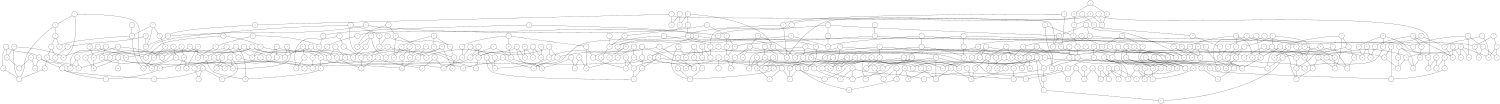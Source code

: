 graph G { 
 overlap=false; 
 size = "10,10"; 
node [shape=circle, fixedsize=true, fontsize=5, width=.50, height=.50];
0[ pos = "6.5252,2.66411", label = "0" ]
1[ pos = "5.94359,1.96577", label = "1" ]
2[ pos = "1.63395,4.13064", label = "2" ]
3[ pos = "4.22576,7.44693", label = "3" ]
4[ pos = "8.48905,7.06978", label = "4" ]
5[ pos = "6.04843,4.93591", label = "5" ]
6[ pos = "5.926,2.14708", label = "6" ]
7[ pos = "8.92168,5.17478", label = "7" ]
8[ pos = "5.95537,7.43413", label = "8" ]
9[ pos = "6.53644,2.56066", label = "9" ]
10[ pos = "2.6232,4.38915", label = "10" ]
11[ pos = "5.83148,4.42104", label = "11" ]
12[ pos = "2.94914,8.19118", label = "12" ]
13[ pos = "2.45885,5.0214", label = "13" ]
14[ pos = "9.45732,5.22282", label = "14" ]
15[ pos = "9.53013,5.98252", label = "15" ]
16[ pos = "7.88692,5.47372", label = "16" ]
17[ pos = "7.94829,9.52087", label = "17" ]
18[ pos = "9.60436,2.17405", label = "18" ]
19[ pos = "6.9678,8.09341", label = "19" ]
20[ pos = "9.24383,3.01623", label = "20" ]
21[ pos = "3.02933,5.16983", label = "21" ]
22[ pos = "5.16332,1.95101", label = "22" ]
23[ pos = "0.344608,1.11869", label = "23" ]
24[ pos = "9.38514,6.88104", label = "24" ]
25[ pos = "3.67934,2.00834", label = "25" ]
26[ pos = "1.27019,9.51082", label = "26" ]
27[ pos = "6.42938,4.21933", label = "27" ]
28[ pos = "7.702,8.88823", label = "28" ]
29[ pos = "9.24073,7.15932", label = "29" ]
30[ pos = "4.11105,8.77087", label = "30" ]
31[ pos = "3.14184,1.99797", label = "31" ]
32[ pos = "4.24459,1.09013", label = "32" ]
33[ pos = "1.51885,3.84895", label = "33" ]
34[ pos = "3.26418,8.48665", label = "34" ]
35[ pos = "1.94236,2.50801", label = "35" ]
36[ pos = "1.50288,4.97169", label = "36" ]
37[ pos = "7.67784,6.6662", label = "37" ]
38[ pos = "6.9227,8.02245", label = "38" ]
39[ pos = "7.78488,6.30784", label = "39" ]
40[ pos = "4.90349,1.46423", label = "40" ]
41[ pos = "8.31618,6.17368", label = "41" ]
42[ pos = "0.975046,4.74556", label = "42" ]
43[ pos = "0.393016,8.67705", label = "43" ]
44[ pos = "3.63378,9.63375", label = "44" ]
45[ pos = "5.83637,7.74483", label = "45" ]
46[ pos = "8.40461,8.97821", label = "46" ]
47[ pos = "9.7428,2.6492", label = "47" ]
48[ pos = "0.0683344,1.26165", label = "48" ]
49[ pos = "6.49815,3.33251", label = "49" ]
50[ pos = "9.74829,8.44052", label = "50" ]
51[ pos = "5.84052,1.25117", label = "51" ]
52[ pos = "3.41221,3.51836", label = "52" ]
53[ pos = "7.91737,0.334908", label = "53" ]
54[ pos = "1.54081,5.70225", label = "54" ]
55[ pos = "6.64275,6.4443", label = "55" ]
56[ pos = "7.16648,4.95893", label = "56" ]
57[ pos = "2.61799,8.14153", label = "57" ]
58[ pos = "9.70448,3.011", label = "58" ]
59[ pos = "6.81857,3.33826", label = "59" ]
60[ pos = "2.64475,2.65494", label = "60" ]
61[ pos = "1.08309,1.04936", label = "61" ]
62[ pos = "1.63315,0.825894", label = "62" ]
63[ pos = "3.69856,1.70149", label = "63" ]
64[ pos = "2.08754,0.196715", label = "64" ]
65[ pos = "5.034,1.83583", label = "65" ]
66[ pos = "8.63723,0.874514", label = "66" ]
67[ pos = "3.08701,2.04944", label = "67" ]
68[ pos = "4.39287,1.00438", label = "68" ]
69[ pos = "2.38435,5.93368", label = "69" ]
70[ pos = "6.70663,9.02709", label = "70" ]
71[ pos = "2.37798,3.87311", label = "71" ]
72[ pos = "3.98602,4.99597", label = "72" ]
73[ pos = "2.01464,3.6905", label = "73" ]
74[ pos = "8.00697,8.83321", label = "74" ]
75[ pos = "7.02877,0.651717", label = "75" ]
76[ pos = "1.48815,8.11186", label = "76" ]
77[ pos = "1.70108,3.1213", label = "77" ]
78[ pos = "8.93775,5.39964", label = "78" ]
79[ pos = "4.82279,1.02529", label = "79" ]
80[ pos = "5.59636,9.85679", label = "80" ]
81[ pos = "2.86113,4.23359", label = "81" ]
82[ pos = "0.731299,5.94813", label = "82" ]
83[ pos = "6.28303,5.12417", label = "83" ]
84[ pos = "6.95251,8.66737", label = "84" ]
85[ pos = "1.05785,3.65914", label = "85" ]
86[ pos = "7.69447,3.43583", label = "86" ]
87[ pos = "7.53225,1.68049", label = "87" ]
88[ pos = "8.4318,9.54689", label = "88" ]
89[ pos = "5.37099,6.43877", label = "89" ]
90[ pos = "8.3801,2.39975", label = "90" ]
91[ pos = "7.09049,9.86825", label = "91" ]
92[ pos = "0.511615,8.79157", label = "92" ]
93[ pos = "2.98956,9.44937", label = "93" ]
94[ pos = "4.19121,7.81235", label = "94" ]
95[ pos = "0.474662,9.78757", label = "95" ]
96[ pos = "7.66913,3.33579", label = "96" ]
97[ pos = "4.02116,8.40043", label = "97" ]
98[ pos = "9.28392,0.30419", label = "98" ]
99[ pos = "3.52461,6.23643", label = "99" ]
100[ pos = "8.97156,4.58246", label = "100" ]
101[ pos = "9.89558,6.66603", label = "101" ]
102[ pos = "8.01829,7.42783", label = "102" ]
103[ pos = "8.34652,6.45009", label = "103" ]
104[ pos = "6.97472,3.71751", label = "104" ]
105[ pos = "2.88886,5.35482", label = "105" ]
106[ pos = "6.11726,9.97935", label = "106" ]
107[ pos = "5.22307,6.62887", label = "107" ]
108[ pos = "8.77092,8.21263", label = "108" ]
109[ pos = "6.07824,2.96213", label = "109" ]
110[ pos = "6.02498,6.55291", label = "110" ]
111[ pos = "2.7497,3.69412", label = "111" ]
112[ pos = "9.88869,6.77086", label = "112" ]
113[ pos = "2.09455,9.17262", label = "113" ]
114[ pos = "7.07505,5.61916", label = "114" ]
115[ pos = "5.40905,6.04662", label = "115" ]
116[ pos = "0.201615,5.30462", label = "116" ]
117[ pos = "2.71265,8.21991", label = "117" ]
118[ pos = "2.73245,1.05917", label = "118" ]
119[ pos = "4.67,9.70717", label = "119" ]
120[ pos = "4.77667,7.55887", label = "120" ]
121[ pos = "5.06199,0.893931", label = "121" ]
122[ pos = "7.53822,0.285068", label = "122" ]
123[ pos = "7.52281,6.30913", label = "123" ]
124[ pos = "8.4977,3.60105", label = "124" ]
125[ pos = "9.27126,4.52269", label = "125" ]
126[ pos = "0.153954,2.02096", label = "126" ]
127[ pos = "8.2168,0.0426479", label = "127" ]
128[ pos = "8.79183,0.311355", label = "128" ]
129[ pos = "9.21526,5.86688", label = "129" ]
130[ pos = "5.93051,4.62431", label = "130" ]
131[ pos = "1.9135,6.13213", label = "131" ]
132[ pos = "9.92894,4.62615", label = "132" ]
133[ pos = "4.35204,2.66139", label = "133" ]
134[ pos = "5.68531,9.02204", label = "134" ]
135[ pos = "2.36856,0.461984", label = "135" ]
136[ pos = "6.5809,7.43056", label = "136" ]
137[ pos = "1.35592,4.11912", label = "137" ]
138[ pos = "7.71562,8.87872", label = "138" ]
139[ pos = "0.428254,6.21333", label = "139" ]
140[ pos = "2.47977,9.69952", label = "140" ]
141[ pos = "0.736012,2.63372", label = "141" ]
142[ pos = "1.72048,8.95282", label = "142" ]
143[ pos = "2.67637,0.512309", label = "143" ]
144[ pos = "9.26417,1.89164", label = "144" ]
145[ pos = "6.37919,5.19468", label = "145" ]
146[ pos = "6.51595,8.29269", label = "146" ]
147[ pos = "1.32681,6.44488", label = "147" ]
148[ pos = "2.91884,5.67885", label = "148" ]
149[ pos = "9.10627,8.60415", label = "149" ]
150[ pos = "4.70088,1.47483", label = "150" ]
151[ pos = "9.06614,1.28179", label = "151" ]
152[ pos = "8.90539,0.422053", label = "152" ]
153[ pos = "5.40091,6.62101", label = "153" ]
154[ pos = "9.30077,5.82916", label = "154" ]
155[ pos = "2.83434,1.78054", label = "155" ]
156[ pos = "5.52868,3.57035", label = "156" ]
157[ pos = "4.41427,7.24916", label = "157" ]
158[ pos = "2.52317,7.09064", label = "158" ]
159[ pos = "7.76147,1.78734", label = "159" ]
160[ pos = "8.98227,4.14066", label = "160" ]
161[ pos = "6.98202,5.49822", label = "161" ]
162[ pos = "2.43335,8.30883", label = "162" ]
163[ pos = "1.9431,5.35219", label = "163" ]
164[ pos = "3.98768,1.04938", label = "164" ]
165[ pos = "3.95634,8.68856", label = "165" ]
166[ pos = "2.52421,3.02248", label = "166" ]
167[ pos = "9.97035,1.4296", label = "167" ]
168[ pos = "3.44453,5.37126", label = "168" ]
169[ pos = "8.05061,2.74531", label = "169" ]
170[ pos = "1.20042,0.884952", label = "170" ]
171[ pos = "4.52585,6.7291", label = "171" ]
172[ pos = "4.4553,8.94012", label = "172" ]
173[ pos = "3.97826,6.97847", label = "173" ]
174[ pos = "6.03076,1.73972", label = "174" ]
175[ pos = "8.76581,5.01303", label = "175" ]
176[ pos = "5.88038,5.74783", label = "176" ]
177[ pos = "0.511252,8.31374", label = "177" ]
178[ pos = "4.05667,2.45436", label = "178" ]
179[ pos = "3.66593,8.04435", label = "179" ]
180[ pos = "3.50373,7.62227", label = "180" ]
181[ pos = "6.73291,6.02794", label = "181" ]
182[ pos = "0.644749,6.70326", label = "182" ]
183[ pos = "7.45754,4.08928", label = "183" ]
184[ pos = "2.07452,5.50815", label = "184" ]
185[ pos = "6.83459,3.27494", label = "185" ]
186[ pos = "6.3931,1.36044", label = "186" ]
187[ pos = "0.00403604,0.848405", label = "187" ]
188[ pos = "0.300555,3.98229", label = "188" ]
189[ pos = "7.82688,6.33131", label = "189" ]
190[ pos = "5.72202,6.59269", label = "190" ]
191[ pos = "1.34434,1.6024", label = "191" ]
192[ pos = "2.34052,1.85559", label = "192" ]
193[ pos = "9.91614,6.39719", label = "193" ]
194[ pos = "4.30995,3.58206", label = "194" ]
195[ pos = "4.44154,7.81368", label = "195" ]
196[ pos = "1.20433,1.17445", label = "196" ]
197[ pos = "3.84162,1.84908", label = "197" ]
198[ pos = "7.87772,1.29916", label = "198" ]
199[ pos = "5.93836,9.95224", label = "199" ]
200[ pos = "6.80731,2.77295", label = "200" ]
201[ pos = "3.22718,3.20041", label = "201" ]
202[ pos = "4.13339,3.23121", label = "202" ]
203[ pos = "4.04881,4.43394", label = "203" ]
204[ pos = "7.2135,1.87569", label = "204" ]
205[ pos = "0.765252,2.93552", label = "205" ]
206[ pos = "8.46838,2.10959", label = "206" ]
207[ pos = "4.53792,0.808903", label = "207" ]
208[ pos = "3.96519,4.45406", label = "208" ]
209[ pos = "7.2061,8.27513", label = "209" ]
210[ pos = "8.03612,1.64764", label = "210" ]
211[ pos = "6.08881,9.24045", label = "211" ]
212[ pos = "2.82209,9.93043", label = "212" ]
213[ pos = "1.08953,0.699803", label = "213" ]
214[ pos = "1.22959,7.02789", label = "214" ]
215[ pos = "0.652039,8.03689", label = "215" ]
216[ pos = "9.80084,3.87921", label = "216" ]
217[ pos = "1.2373,3.93422", label = "217" ]
218[ pos = "7.11043,5.28611", label = "218" ]
219[ pos = "8.36817,4.32393", label = "219" ]
220[ pos = "7.16181,9.13342", label = "220" ]
221[ pos = "7.25945,5.63018", label = "221" ]
222[ pos = "1.24301,1.79737", label = "222" ]
223[ pos = "6.43909,5.2082", label = "223" ]
224[ pos = "6.25142,3.64518", label = "224" ]
225[ pos = "3.48333,4.28754", label = "225" ]
226[ pos = "5.29282,9.57214", label = "226" ]
227[ pos = "3.52799,8.11491", label = "227" ]
228[ pos = "9.50257,4.61752", label = "228" ]
229[ pos = "8.81471,0.732161", label = "229" ]
230[ pos = "1.64541,9.46675", label = "230" ]
231[ pos = "8.76906,1.44624", label = "231" ]
232[ pos = "3.34596,0.00635658", label = "232" ]
233[ pos = "5.38047,0.456387", label = "233" ]
234[ pos = "5.29247,3.74864", label = "234" ]
235[ pos = "4.78032,2.45428", label = "235" ]
236[ pos = "2.88205,2.03976", label = "236" ]
237[ pos = "8.08446,4.12506", label = "237" ]
238[ pos = "3.83713,4.52355", label = "238" ]
239[ pos = "9.33326,0.0885531", label = "239" ]
240[ pos = "8.16873,2.81659", label = "240" ]
241[ pos = "4.37609,3.46155", label = "241" ]
242[ pos = "2.38873,7.90408", label = "242" ]
243[ pos = "1.57646,1.89131", label = "243" ]
244[ pos = "2.5216,0.391165", label = "244" ]
245[ pos = "2.62347,4.167", label = "245" ]
246[ pos = "9.85791,1.39252", label = "246" ]
247[ pos = "5.61325,3.20387", label = "247" ]
248[ pos = "1.39888,0.993717", label = "248" ]
249[ pos = "3.66026,6.69135", label = "249" ]
250[ pos = "4.74235,8.44058", label = "250" ]
251[ pos = "9.14563,7.62441", label = "251" ]
252[ pos = "0.480342,7.23009", label = "252" ]
253[ pos = "1.74947,4.31747", label = "253" ]
254[ pos = "1.75364,1.08273", label = "254" ]
255[ pos = "4.40603,9.92237", label = "255" ]
256[ pos = "3.89932,8.78212", label = "256" ]
257[ pos = "3.38392,6.28805", label = "257" ]
258[ pos = "6.6862,4.96037", label = "258" ]
259[ pos = "8.17936,9.2078", label = "259" ]
260[ pos = "5.35154,0.802825", label = "260" ]
261[ pos = "3.3748,5.20945", label = "261" ]
262[ pos = "2.19535,8.98805", label = "262" ]
263[ pos = "8.41332,3.59423", label = "263" ]
264[ pos = "9.98177,2.07359", label = "264" ]
265[ pos = "0.285577,4.72412", label = "265" ]
266[ pos = "0.514165,9.4312", label = "266" ]
267[ pos = "2.34852,0.994507", label = "267" ]
268[ pos = "6.66129,4.09799", label = "268" ]
269[ pos = "5.31198,8.41493", label = "269" ]
270[ pos = "5.18072,9.71801", label = "270" ]
271[ pos = "8.33729,9.08004", label = "271" ]
272[ pos = "8.50012,1.72121", label = "272" ]
273[ pos = "5.36809,5.18632", label = "273" ]
274[ pos = "6.68158,3.54745", label = "274" ]
275[ pos = "4.39412,2.03311", label = "275" ]
276[ pos = "4.35027,7.76892", label = "276" ]
277[ pos = "7.24256,6.54562", label = "277" ]
278[ pos = "6.75697,5.65589", label = "278" ]
279[ pos = "0.139849,6.73874", label = "279" ]
280[ pos = "7.72947,0.425426", label = "280" ]
281[ pos = "1.46285,8.24364", label = "281" ]
282[ pos = "9.85663,3.81138", label = "282" ]
283[ pos = "9.23814,6.51792", label = "283" ]
284[ pos = "7.90937,4.55012", label = "284" ]
285[ pos = "4.93285,3.09009", label = "285" ]
286[ pos = "4.26813,3.27014", label = "286" ]
287[ pos = "2.17013,2.76825", label = "287" ]
288[ pos = "4.99134,7.53822", label = "288" ]
289[ pos = "7.95458,1.67292", label = "289" ]
290[ pos = "1.08567,2.3487", label = "290" ]
291[ pos = "3.70604,5.43595", label = "291" ]
292[ pos = "0.11762,0.948601", label = "292" ]
293[ pos = "1.98157,6.87459", label = "293" ]
294[ pos = "6.60449,2.12142", label = "294" ]
295[ pos = "3.61333,4.33396", label = "295" ]
296[ pos = "2.54684,5.07618", label = "296" ]
297[ pos = "2.5776,2.40347", label = "297" ]
298[ pos = "8.88756,1.81575", label = "298" ]
299[ pos = "8.92139,6.79693", label = "299" ]
300[ pos = "6.36587,3.85424", label = "300" ]
301[ pos = "9.88702,0.634001", label = "301" ]
302[ pos = "7.12437,2.05715", label = "302" ]
303[ pos = "3.40226,2.11572", label = "303" ]
304[ pos = "9.59538,1.35683", label = "304" ]
305[ pos = "3.78864,0.681046", label = "305" ]
306[ pos = "3.70553,7.49468", label = "306" ]
307[ pos = "6.11699,3.82315", label = "307" ]
308[ pos = "8.44328,8.09856", label = "308" ]
309[ pos = "0.697744,5.04777", label = "309" ]
310[ pos = "0.219974,4.31107", label = "310" ]
311[ pos = "9.38173,2.76682", label = "311" ]
312[ pos = "9.38725,1.95933", label = "312" ]
313[ pos = "5.17029,8.27481", label = "313" ]
314[ pos = "3.77508,4.09168", label = "314" ]
315[ pos = "5.07173,0.140951", label = "315" ]
316[ pos = "7.94591,4.95876", label = "316" ]
317[ pos = "0.774952,5.07029", label = "317" ]
318[ pos = "7.01591,4.17721", label = "318" ]
319[ pos = "7.18601,6.61128", label = "319" ]
320[ pos = "5.53404,0.974648", label = "320" ]
321[ pos = "7.29233,9.23958", label = "321" ]
322[ pos = "8.46933,3.40932", label = "322" ]
323[ pos = "3.06273,6.91261", label = "323" ]
324[ pos = "1.50788,3.76047", label = "324" ]
325[ pos = "1.96037,1.72785", label = "325" ]
326[ pos = "8.07154,1.3421", label = "326" ]
327[ pos = "4.49467,7.45879", label = "327" ]
328[ pos = "3.30144,9.66496", label = "328" ]
329[ pos = "5.7336,7.07652", label = "329" ]
330[ pos = "3.75663,0.805334", label = "330" ]
331[ pos = "7.21747,1.70255", label = "331" ]
332[ pos = "5.76409,7.99242", label = "332" ]
333[ pos = "6.77284,2.78", label = "333" ]
334[ pos = "2.16963,3.95884", label = "334" ]
335[ pos = "9.39128,7.70367", label = "335" ]
336[ pos = "4.93349,6.68361", label = "336" ]
337[ pos = "6.94325,3.40282", label = "337" ]
338[ pos = "0.0929287,0.00597504", label = "338" ]
339[ pos = "0.315424,1.60081", label = "339" ]
340[ pos = "3.76645,2.2758", label = "340" ]
341[ pos = "3.32866,1.83799", label = "341" ]
342[ pos = "3.6179,7.82333", label = "342" ]
343[ pos = "9.29678,6.91934", label = "343" ]
344[ pos = "7.48829,5.03038", label = "344" ]
345[ pos = "3.99585,1.24492", label = "345" ]
346[ pos = "5.83572,1.21332", label = "346" ]
347[ pos = "2.94747,1.59981", label = "347" ]
348[ pos = "9.20574,9.72031", label = "348" ]
349[ pos = "4.3798,1.37537", label = "349" ]
350[ pos = "3.67915,3.77108", label = "350" ]
351[ pos = "9.07904,8.61264", label = "351" ]
352[ pos = "0.454692,6.02228", label = "352" ]
353[ pos = "2.01546,0.547621", label = "353" ]
354[ pos = "6.02826,2.33088", label = "354" ]
355[ pos = "2.14843,9.79471", label = "355" ]
356[ pos = "4.60668,5.47709", label = "356" ]
357[ pos = "1.6327,8.22458", label = "357" ]
358[ pos = "3.30042,0.929482", label = "358" ]
359[ pos = "5.14392,0.788704", label = "359" ]
360[ pos = "5.95987,9.13977", label = "360" ]
361[ pos = "2.03362,1.79558", label = "361" ]
362[ pos = "0.353095,4.98109", label = "362" ]
363[ pos = "3.39539,9.55884", label = "363" ]
364[ pos = "4.7014,7.77519", label = "364" ]
365[ pos = "0.934203,8.38055", label = "365" ]
366[ pos = "1.54628,0.0132406", label = "366" ]
367[ pos = "6.99319,2.00097", label = "367" ]
368[ pos = "6.03552,9.00865", label = "368" ]
369[ pos = "2.54859,2.06378", label = "369" ]
370[ pos = "1.33953,4.69702", label = "370" ]
371[ pos = "1.85849,5.94621", label = "371" ]
372[ pos = "0.174108,3.49119", label = "372" ]
373[ pos = "4.1708,3.47453", label = "373" ]
374[ pos = "4.42067,9.31472", label = "374" ]
375[ pos = "4.26323,0.380533", label = "375" ]
376[ pos = "8.45449,6.29685", label = "376" ]
377[ pos = "2.17612,8.80758", label = "377" ]
378[ pos = "1.27794,5.5715", label = "378" ]
379[ pos = "8.36642,5.97934", label = "379" ]
380[ pos = "3.3467,9.30062", label = "380" ]
381[ pos = "4.35989,4.89297", label = "381" ]
382[ pos = "9.31386,1.35307", label = "382" ]
383[ pos = "6.89394,5.34939", label = "383" ]
384[ pos = "0.361722,9.44254", label = "384" ]
385[ pos = "7.41317,1.70125", label = "385" ]
386[ pos = "4.13955,9.27166", label = "386" ]
387[ pos = "7.64747,4.31366", label = "387" ]
388[ pos = "2.76284,1.81826", label = "388" ]
389[ pos = "7.78819,7.18351", label = "389" ]
390[ pos = "1.13298,2.05142", label = "390" ]
391[ pos = "7.56404,9.58747", label = "391" ]
392[ pos = "8.34827,9.74016", label = "392" ]
393[ pos = "8.39505,9.62622", label = "393" ]
394[ pos = "5.31166,6.76147", label = "394" ]
395[ pos = "5.60556,8.65836", label = "395" ]
396[ pos = "6.0621,9.96544", label = "396" ]
397[ pos = "3.55134,5.37596", label = "397" ]
398[ pos = "1.31852,0.445281", label = "398" ]
399[ pos = "0.72535,1.68024", label = "399" ]
400[ pos = "9.88782,8.13852", label = "400" ]
401[ pos = "3.38149,4.02737", label = "401" ]
402[ pos = "7.41018,1.02896", label = "402" ]
403[ pos = "8.34103,0.173018", label = "403" ]
404[ pos = "2.84723,6.12922", label = "404" ]
405[ pos = "7.35653,3.9802", label = "405" ]
406[ pos = "8.18064,4.92057", label = "406" ]
407[ pos = "3.56767,6.52891", label = "407" ]
408[ pos = "4.66073,1.96273", label = "408" ]
409[ pos = "6.15513,9.9724", label = "409" ]
410[ pos = "8.7242,1.76069", label = "410" ]
411[ pos = "8.63076,4.7863", label = "411" ]
412[ pos = "1.72613,2.1821", label = "412" ]
413[ pos = "0.162263,3.04465", label = "413" ]
414[ pos = "2.62738,0.887613", label = "414" ]
415[ pos = "4.72489,2.51519", label = "415" ]
416[ pos = "9.02613,8.10639", label = "416" ]
417[ pos = "6.54256,6.43631", label = "417" ]
418[ pos = "9.13535,4.88359", label = "418" ]
419[ pos = "6.60933,1.98257", label = "419" ]
420[ pos = "1.01282,3.96586", label = "420" ]
421[ pos = "5.96278,9.19346", label = "421" ]
422[ pos = "8.88643,9.53045", label = "422" ]
423[ pos = "5.72237,3.54716", label = "423" ]
424[ pos = "1.49318,1.87751", label = "424" ]
425[ pos = "3.51956,0.217382", label = "425" ]
426[ pos = "3.6382,2.15031", label = "426" ]
427[ pos = "5.00368,5.36433", label = "427" ]
428[ pos = "4.33241,5.16595", label = "428" ]
429[ pos = "8.40898,6.95979", label = "429" ]
430[ pos = "6.05356,3.13388", label = "430" ]
431[ pos = "9.47498,5.07969", label = "431" ]
432[ pos = "1.24026,6.01754", label = "432" ]
433[ pos = "1.516,0.375608", label = "433" ]
434[ pos = "0.901135,8.12533", label = "434" ]
435[ pos = "2.35818,1.91395", label = "435" ]
436[ pos = "2.09118,8.32096", label = "436" ]
437[ pos = "1.10741,0.977609", label = "437" ]
438[ pos = "7.85141,6.82978", label = "438" ]
439[ pos = "4.52477,9.34459", label = "439" ]
440[ pos = "8.70729,8.04433", label = "440" ]
441[ pos = "9.56197,2.34548", label = "441" ]
442[ pos = "0.194641,4.56565", label = "442" ]
443[ pos = "7.70982,4.52705", label = "443" ]
444[ pos = "9.7316,6.1188", label = "444" ]
445[ pos = "1.48684,5.78516", label = "445" ]
446[ pos = "9.25267,0.961814", label = "446" ]
447[ pos = "0.864848,0.492935", label = "447" ]
448[ pos = "6.97935,2.38085", label = "448" ]
449[ pos = "0.868543,7.88049", label = "449" ]
450[ pos = "0.506173,3.22672", label = "450" ]
451[ pos = "9.79444,2.59735", label = "451" ]
452[ pos = "1.54768,0.901849", label = "452" ]
453[ pos = "3.57496,9.3991", label = "453" ]
454[ pos = "7.73163,8.09973", label = "454" ]
455[ pos = "8.74369,6.43892", label = "455" ]
456[ pos = "6.14406,8.30566", label = "456" ]
457[ pos = "8.7844,6.3387", label = "457" ]
458[ pos = "2.87131,6.49422", label = "458" ]
459[ pos = "0.865749,2.60291", label = "459" ]
460[ pos = "2.61302,2.35259", label = "460" ]
461[ pos = "8.38807,1.86569", label = "461" ]
462[ pos = "3.3144,9.25292", label = "462" ]
463[ pos = "2.35863,0.293753", label = "463" ]
464[ pos = "1.63376,3.22717", label = "464" ]
465[ pos = "8.17424,2.13994", label = "465" ]
466[ pos = "6.4539,7.96868", label = "466" ]
467[ pos = "4.73729,8.00158", label = "467" ]
468[ pos = "8.87053,8.31225", label = "468" ]
469[ pos = "7.40067,6.60216", label = "469" ]
470[ pos = "6.41198,6.14436", label = "470" ]
471[ pos = "3.04108,2.55604", label = "471" ]
472[ pos = "4.45002,1.82549", label = "472" ]
473[ pos = "8.89474,7.32133", label = "473" ]
474[ pos = "8.31971,9.76049", label = "474" ]
475[ pos = "9.92424,0.932724", label = "475" ]
476[ pos = "2.11308,8.31231", label = "476" ]
477[ pos = "2.79842,5.42747", label = "477" ]
478[ pos = "7.56522,5.15704", label = "478" ]
479[ pos = "5.72123,9.19899", label = "479" ]
480[ pos = "8.38421,3.89547", label = "480" ]
481[ pos = "1.33892,4.83811", label = "481" ]
482[ pos = "1.86415,6.07621", label = "482" ]
483[ pos = "2.83969,0.734684", label = "483" ]
484[ pos = "4.38847,0.240364", label = "484" ]
485[ pos = "7.33685,0.800451", label = "485" ]
486[ pos = "6.38472,0.37793", label = "486" ]
487[ pos = "3.35649,0.834742", label = "487" ]
488[ pos = "2.20342,2.25124", label = "488" ]
489[ pos = "8.15607,0.523121", label = "489" ]
490[ pos = "2.01173,8.08031", label = "490" ]
491[ pos = "1.45585,4.1248", label = "491" ]
492[ pos = "6.39262,4.25426", label = "492" ]
493[ pos = "9.55227,3.95784", label = "493" ]
494[ pos = "9.4113,5.2735", label = "494" ]
495[ pos = "3.15683,7.79552", label = "495" ]
496[ pos = "9.16897,4.49575", label = "496" ]
497[ pos = "2.63363,1.03312", label = "497" ]
498[ pos = "0.571965,5.47332", label = "498" ]
499[ pos = "1.76781,4.96043", label = "499" ]
0--9;
0--109;
0--333;
1--6;
1--22;
1--174;
2--253;
2--491;
3--306;
3--327;
4--102;
4--299;
4--429;
4--473;
5--83;
5--130;
5--273;
6--354;
7--78;
7--175;
7--418;
8--45;
8--136;
8--329;
9--294;
9--354;
10--13;
10--245;
11--130;
11--492;
12--34;
12--117;
12--495;
13--163;
13--296;
14--431;
14--494;
15--154;
15--283;
15--444;
16--379;
16--478;
17--259;
17--391;
17--474;
18--264;
18--312;
18--441;
19--38;
19--209;
20--311;
20--322;
21--105;
21--261;
22--65;
23--48;
23--292;
24--112;
24--283;
24--343;
25--197;
25--426;
26--230;
26--266;
27--268;
27--300;
27--492;
28--138;
28--321;
29--343;
29--473;
30--165;
30--172;
31--67;
31--303;
31--341;
32--68;
32--164;
32--349;
33--324;
33--491;
34--227;
34--256;
35--287;
35--412;
35--488;
36--378;
36--481;
36--499;
37--189;
37--438;
37--469;
38--466;
39--123;
39--189;
40--65;
40--79;
40--150;
41--189;
41--376;
41--379;
42--317;
42--370;
43--92;
43--177;
44--453;
45--332;
46--271;
46--351;
47--58;
47--311;
47--451;
48--339;
49--224;
49--274;
49--430;
50--149;
50--400;
51--174;
51--346;
52--111;
52--201;
52--350;
53--127;
53--280;
53--489;
54--163;
54--371;
54--378;
54--445;
55--136;
55--319;
55--417;
56--218;
56--344;
57--117;
57--162;
57--242;
58--282;
59--185;
59--274;
59--337;
60--166;
60--297;
60--471;
61--196;
61--437;
62--353;
62--433;
62--452;
63--197;
63--345;
64--353;
64--366;
64--463;
65--408;
66--229;
66--231;
66--489;
67--236;
67--471;
68--207;
69--131;
69--404;
70--84;
70--211;
70--220;
71--111;
71--245;
71--334;
72--238;
72--291;
72--428;
73--324;
73--334;
74--138;
74--259;
75--186;
75--485;
75--486;
76--281;
77--287;
77--464;
78--129;
78--379;
78--494;
79--121;
79--207;
80--199;
80--226;
81--245;
81--401;
82--352;
82--432;
82--498;
83--145;
83--176;
84--209;
85--420;
85--450;
86--96;
86--263;
86--405;
87--159;
87--385;
88--259;
88--393;
88--422;
89--115;
89--153;
90--206;
90--240;
91--391;
91--409;
92--266;
93--212;
93--328;
93--462;
94--276;
94--342;
95--266;
96--169;
97--165;
97--179;
98--152;
98--239;
98--301;
99--257;
99--291;
99--407;
100--411;
100--418;
100--496;
101--112;
101--193;
102--389;
102--454;
103--376;
103--429;
104--318;
104--337;
105--477;
106--396;
106--409;
107--336;
107--394;
108--440;
108--468;
109--430;
110--190;
110--417;
111--166;
113--142;
113--262;
114--161;
114--221;
115--176;
115--427;
116--362;
116--498;
118--347;
118--497;
119--255;
119--270;
119--439;
120--288;
120--327;
120--364;
121--359;
122--280;
123--221;
123--469;
124--263;
125--228;
125--496;
126--141;
126--339;
127--403;
128--152;
128--403;
129--154;
129--457;
131--293;
131--482;
132--216;
132--228;
133--178;
133--202;
133--415;
134--395;
134--479;
135--244;
135--353;
135--463;
136--466;
137--217;
137--491;
138--454;
139--182;
139--352;
140--212;
140--355;
141--205;
141--459;
142--230;
143--244;
143--483;
144--298;
144--312;
144--382;
145--223;
146--456;
146--466;
147--214;
147--432;
148--404;
148--477;
149--351;
150--349;
150--472;
151--231;
151--382;
151--446;
152--229;
153--190;
153--394;
155--347;
155--388;
156--234;
156--423;
157--171;
157--173;
157--327;
158--242;
158--293;
158--323;
159--289;
160--219;
160--493;
160--496;
161--278;
161--383;
162--476;
163--184;
163--499;
164--330;
164--345;
165--256;
166--287;
167--246;
167--264;
168--261;
168--397;
169--240;
170--213;
170--248;
170--437;
171--336;
172--250;
172--374;
173--249;
174--186;
174--419;
175--411;
176--273;
176--470;
177--215;
177--365;
178--275;
178--340;
179--227;
179--342;
180--306;
180--323;
180--342;
180--495;
181--278;
181--470;
182--214;
182--252;
182--279;
183--387;
183--405;
184--371;
185--333;
187--292;
187--338;
188--310;
188--372;
188--420;
190--329;
191--196;
191--222;
192--361;
192--435;
193--444;
194--241;
194--373;
195--276;
195--364;
196--248;
197--275;
198--326;
198--402;
199--396;
200--333;
200--448;
201--471;
202--286;
203--208;
203--381;
204--302;
204--331;
205--450;
206--461;
206--465;
207--375;
208--238;
209--454;
210--289;
210--326;
210--461;
211--396;
211--421;
213--398;
213--447;
214--293;
215--434;
216--282;
216--493;
217--420;
218--383;
219--237;
219--411;
220--321;
222--390;
222--399;
222--424;
223--258;
224--300;
224--307;
225--295;
225--401;
226--270;
226--479;
229--446;
230--355;
231--410;
232--425;
233--260;
233--315;
235--408;
235--415;
236--388;
237--284;
237--480;
238--295;
240--322;
241--285;
241--286;
242--490;
243--325;
243--412;
243--424;
246--304;
246--475;
247--285;
247--423;
247--430;
248--452;
249--407;
250--313;
250--467;
251--335;
251--416;
251--473;
252--449;
253--334;
253--370;
254--452;
257--458;
258--383;
259--271;
260--320;
260--359;
262--377;
263--322;
263--480;
265--362;
265--442;
266--384;
267--497;
268--318;
269--313;
269--332;
269--395;
272--410;
272--461;
273--427;
274--300;
275--472;
276--327;
277--319;
277--469;
280--485;
281--357;
281--365;
284--316;
284--443;
285--415;
288--394;
290--390;
290--459;
291--397;
294--419;
295--314;
296--477;
297--460;
298--410;
299--343;
299--455;
301--475;
302--367;
302--448;
303--426;
304--382;
305--330;
305--375;
305--425;
307--423;
308--440;
308--454;
309--317;
309--362;
309--498;
310--442;
314--350;
315--484;
316--406;
316--478;
317--378;
318--405;
320--346;
321--391;
323--407;
323--458;
324--464;
325--361;
328--363;
330--487;
331--385;
332--456;
335--400;
338--447;
339--399;
340--426;
344--478;
348--422;
350--373;
350--401;
351--468;
356--427;
356--428;
357--490;
358--483;
358--487;
360--368;
360--421;
363--453;
364--467;
365--434;
366--433;
367--419;
369--388;
369--435;
369--460;
370--481;
371--482;
372--450;
374--386;
374--439;
375--484;
376--455;
377--436;
380--453;
380--462;
381--428;
386--453;
387--443;
389--438;
392--393;
392--474;
395--456;
398--433;
402--485;
403--489;
404--458;
406--411;
408--472;
413--450;
414--483;
414--497;
416--468;
417--470;
418--431;
421--479;
429--438;
432--445;
434--449;
435--488;
436--476;
441--451;
455--457;
476--490;
}